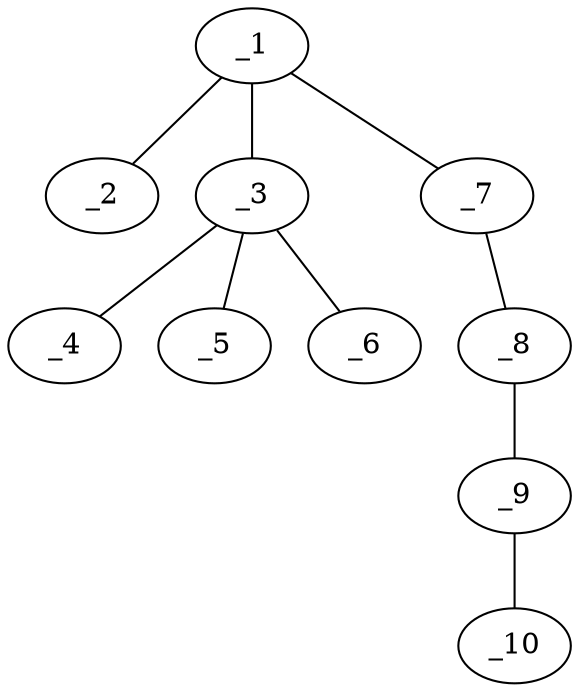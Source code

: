 graph molid669681 {
	_1	 [charge=0,
		chem=1,
		symbol="C  ",
		x="3.7321",
		y="0.183"];
	_2	 [charge=0,
		chem=4,
		symbol="N  ",
		x="3.7321",
		y="1.183"];
	_1 -- _2	 [valence=1];
	_3	 [charge=0,
		chem=6,
		symbol="P  ",
		x="2.866",
		y="-0.317"];
	_1 -- _3	 [valence=1];
	_7	 [charge=0,
		chem=1,
		symbol="C  ",
		x="4.5981",
		y="-0.317"];
	_1 -- _7	 [valence=1];
	_4	 [charge=0,
		chem=2,
		symbol="O  ",
		x=2,
		y="-0.817"];
	_3 -- _4	 [valence=2];
	_5	 [charge=0,
		chem=1,
		symbol="C  ",
		x="3.366",
		y="-1.183"];
	_3 -- _5	 [valence=1];
	_6	 [charge=0,
		chem=2,
		symbol="O  ",
		x="2.366",
		y="0.549"];
	_3 -- _6	 [valence=1];
	_8	 [charge=0,
		chem=1,
		symbol="C  ",
		x="5.4641",
		y="0.183"];
	_7 -- _8	 [valence=1];
	_9	 [charge=0,
		chem=5,
		symbol="S  ",
		x="6.3301",
		y="-0.317"];
	_8 -- _9	 [valence=1];
	_10	 [charge=0,
		chem=1,
		symbol="C  ",
		x="7.1962",
		y="0.183"];
	_9 -- _10	 [valence=1];
}

